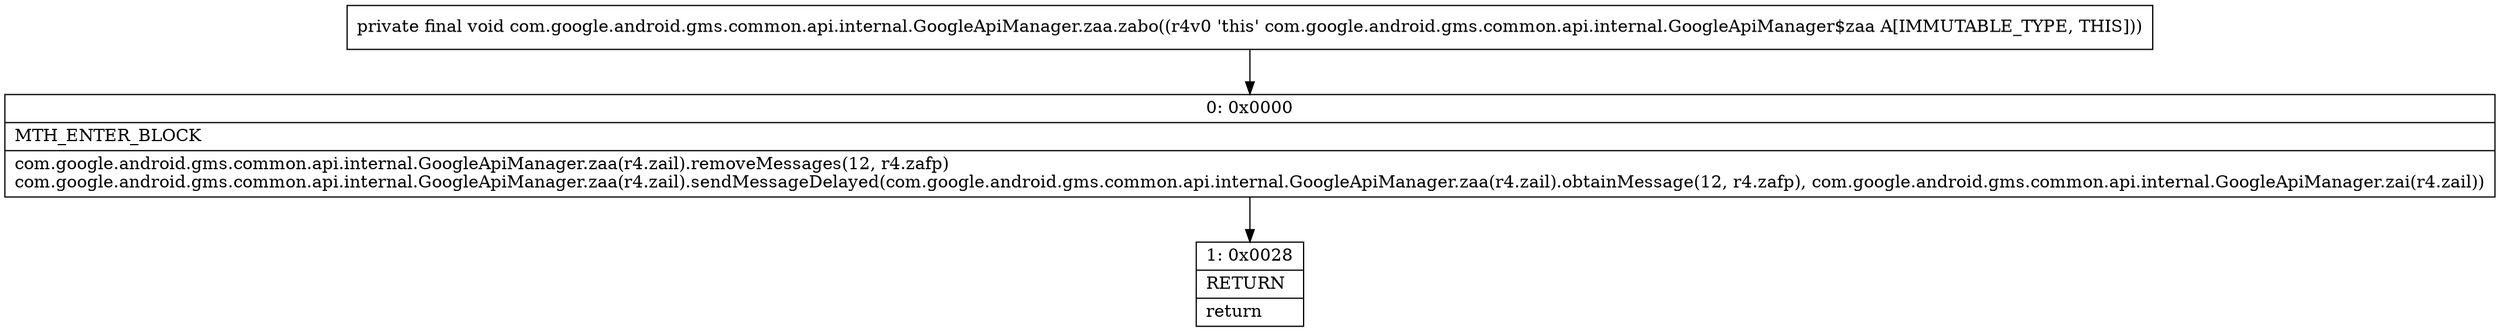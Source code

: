 digraph "CFG forcom.google.android.gms.common.api.internal.GoogleApiManager.zaa.zabo()V" {
Node_0 [shape=record,label="{0\:\ 0x0000|MTH_ENTER_BLOCK\l|com.google.android.gms.common.api.internal.GoogleApiManager.zaa(r4.zail).removeMessages(12, r4.zafp)\lcom.google.android.gms.common.api.internal.GoogleApiManager.zaa(r4.zail).sendMessageDelayed(com.google.android.gms.common.api.internal.GoogleApiManager.zaa(r4.zail).obtainMessage(12, r4.zafp), com.google.android.gms.common.api.internal.GoogleApiManager.zai(r4.zail))\l}"];
Node_1 [shape=record,label="{1\:\ 0x0028|RETURN\l|return\l}"];
MethodNode[shape=record,label="{private final void com.google.android.gms.common.api.internal.GoogleApiManager.zaa.zabo((r4v0 'this' com.google.android.gms.common.api.internal.GoogleApiManager$zaa A[IMMUTABLE_TYPE, THIS])) }"];
MethodNode -> Node_0;
Node_0 -> Node_1;
}

